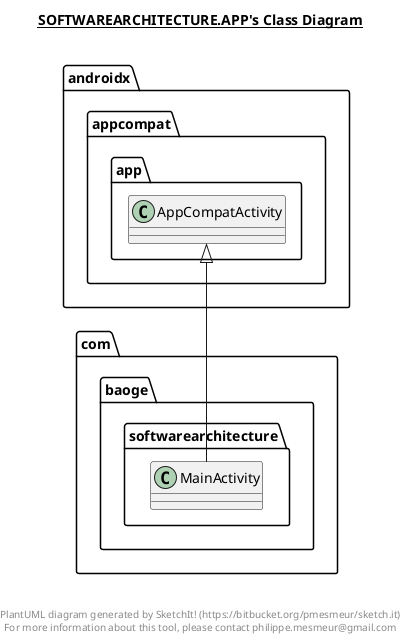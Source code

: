 @startuml

title __SOFTWAREARCHITECTURE.APP's Class Diagram__\n

  namespace com.baoge.softwarearchitecture {
    class com.baoge.softwarearchitecture.MainActivity {
    }
  }
  

  com.baoge.softwarearchitecture.MainActivity -up-|> androidx.appcompat.app.AppCompatActivity


right footer


PlantUML diagram generated by SketchIt! (https://bitbucket.org/pmesmeur/sketch.it)
For more information about this tool, please contact philippe.mesmeur@gmail.com
endfooter

@enduml

